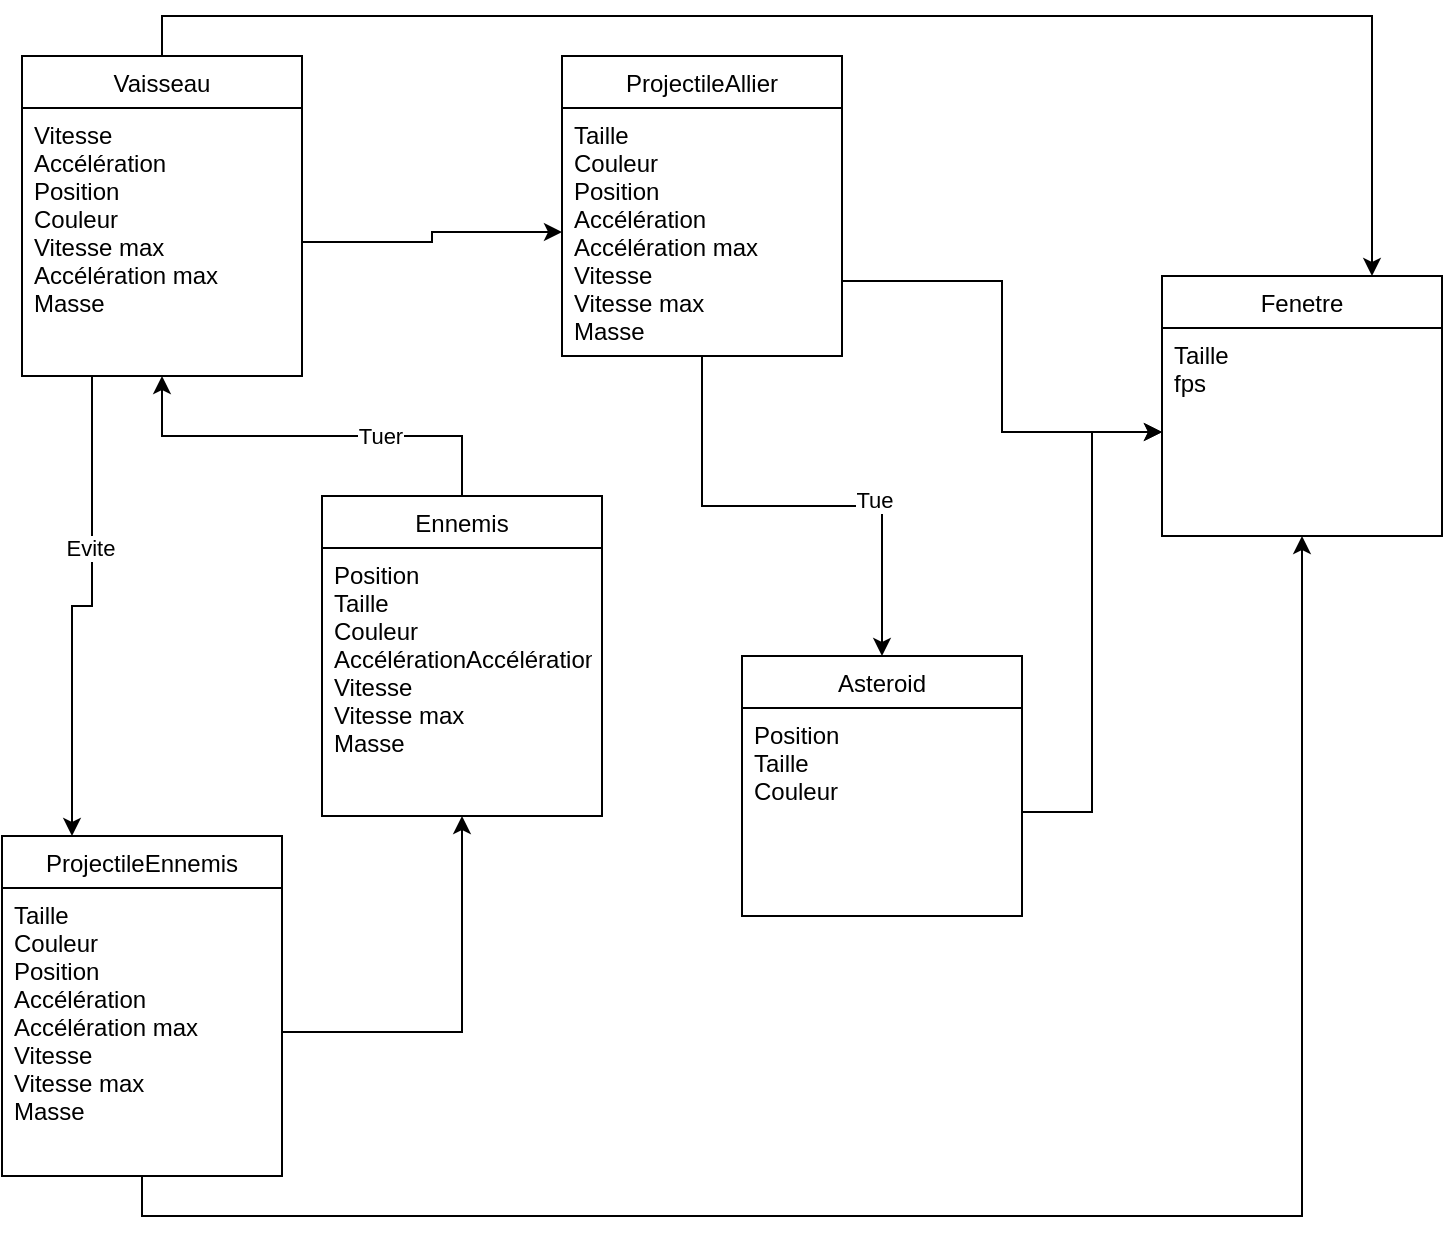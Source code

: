 <mxfile version="16.2.6" type="device"><diagram id="gDfJYNcPTphsjZNjbwZU" name="Page-1"><mxGraphModel dx="1422" dy="737" grid="1" gridSize="10" guides="1" tooltips="1" connect="1" arrows="1" fold="1" page="1" pageScale="1" pageWidth="827" pageHeight="1169" math="0" shadow="0"><root><mxCell id="0"/><mxCell id="1" parent="0"/><mxCell id="Elak3N1dx6BBNsQ7hODe-3" value="Asteroid" style="swimlane;fontStyle=0;childLayout=stackLayout;horizontal=1;startSize=26;fillColor=none;horizontalStack=0;resizeParent=1;resizeParentMax=0;resizeLast=0;collapsible=1;marginBottom=0;" vertex="1" parent="1"><mxGeometry x="400" y="360" width="140" height="130" as="geometry"/></mxCell><mxCell id="Elak3N1dx6BBNsQ7hODe-4" value="Position&#xA;Taille&#xA;Couleur&#xA;" style="text;strokeColor=none;fillColor=none;align=left;verticalAlign=top;spacingLeft=4;spacingRight=4;overflow=hidden;rotatable=0;points=[[0,0.5],[1,0.5]];portConstraint=eastwest;" vertex="1" parent="Elak3N1dx6BBNsQ7hODe-3"><mxGeometry y="26" width="140" height="104" as="geometry"/></mxCell><mxCell id="Elak3N1dx6BBNsQ7hODe-24" style="edgeStyle=orthogonalEdgeStyle;rounded=0;orthogonalLoop=1;jettySize=auto;html=1;exitX=0.25;exitY=1;exitDx=0;exitDy=0;entryX=0.25;entryY=0;entryDx=0;entryDy=0;" edge="1" parent="1" source="Elak3N1dx6BBNsQ7hODe-7" target="Elak3N1dx6BBNsQ7hODe-11"><mxGeometry relative="1" as="geometry"/></mxCell><mxCell id="Elak3N1dx6BBNsQ7hODe-25" value="Evite" style="edgeLabel;html=1;align=center;verticalAlign=middle;resizable=0;points=[];" vertex="1" connectable="0" parent="Elak3N1dx6BBNsQ7hODe-24"><mxGeometry x="-0.289" y="-1" relative="1" as="geometry"><mxPoint as="offset"/></mxGeometry></mxCell><mxCell id="Elak3N1dx6BBNsQ7hODe-27" style="edgeStyle=orthogonalEdgeStyle;rounded=0;orthogonalLoop=1;jettySize=auto;html=1;exitX=0.5;exitY=0;exitDx=0;exitDy=0;entryX=0.75;entryY=0;entryDx=0;entryDy=0;" edge="1" parent="1" source="Elak3N1dx6BBNsQ7hODe-7" target="Elak3N1dx6BBNsQ7hODe-15"><mxGeometry relative="1" as="geometry"/></mxCell><mxCell id="Elak3N1dx6BBNsQ7hODe-7" value="Vaisseau" style="swimlane;fontStyle=0;childLayout=stackLayout;horizontal=1;startSize=26;fillColor=none;horizontalStack=0;resizeParent=1;resizeParentMax=0;resizeLast=0;collapsible=1;marginBottom=0;" vertex="1" parent="1"><mxGeometry x="40" y="60" width="140" height="160" as="geometry"/></mxCell><mxCell id="Elak3N1dx6BBNsQ7hODe-8" value="Vitesse&#xA;Accélération&#xA;Position&#xA;Couleur&#xA;Vitesse max&#xA;Accélération max&#xA;Masse" style="text;strokeColor=none;fillColor=none;align=left;verticalAlign=top;spacingLeft=4;spacingRight=4;overflow=hidden;rotatable=0;points=[[0,0.5],[1,0.5]];portConstraint=eastwest;" vertex="1" parent="Elak3N1dx6BBNsQ7hODe-7"><mxGeometry y="26" width="140" height="134" as="geometry"/></mxCell><mxCell id="Elak3N1dx6BBNsQ7hODe-22" style="edgeStyle=orthogonalEdgeStyle;rounded=0;orthogonalLoop=1;jettySize=auto;html=1;exitX=0.5;exitY=0;exitDx=0;exitDy=0;entryX=0.5;entryY=1;entryDx=0;entryDy=0;" edge="1" parent="1" source="Elak3N1dx6BBNsQ7hODe-31" target="Elak3N1dx6BBNsQ7hODe-7"><mxGeometry relative="1" as="geometry"/></mxCell><mxCell id="Elak3N1dx6BBNsQ7hODe-23" value="Tuer" style="edgeLabel;html=1;align=center;verticalAlign=middle;resizable=0;points=[];" vertex="1" connectable="0" parent="Elak3N1dx6BBNsQ7hODe-22"><mxGeometry x="-0.322" relative="1" as="geometry"><mxPoint as="offset"/></mxGeometry></mxCell><mxCell id="Elak3N1dx6BBNsQ7hODe-30" style="edgeStyle=orthogonalEdgeStyle;rounded=0;orthogonalLoop=1;jettySize=auto;html=1;exitX=0.5;exitY=1;exitDx=0;exitDy=0;entryX=0.5;entryY=1;entryDx=0;entryDy=0;" edge="1" parent="1" source="Elak3N1dx6BBNsQ7hODe-11" target="Elak3N1dx6BBNsQ7hODe-15"><mxGeometry relative="1" as="geometry"/></mxCell><mxCell id="Elak3N1dx6BBNsQ7hODe-11" value="ProjectileEnnemis " style="swimlane;fontStyle=0;childLayout=stackLayout;horizontal=1;startSize=26;fillColor=none;horizontalStack=0;resizeParent=1;resizeParentMax=0;resizeLast=0;collapsible=1;marginBottom=0;" vertex="1" parent="1"><mxGeometry x="30" y="450" width="140" height="170" as="geometry"/></mxCell><mxCell id="Elak3N1dx6BBNsQ7hODe-14" value="Taille&#xA;Couleur&#xA;Position&#xA;Accélération&#xA;Accélération max&#xA;Vitesse&#xA;Vitesse max&#xA;Masse&#xA;&#xA;" style="text;strokeColor=none;fillColor=none;align=left;verticalAlign=top;spacingLeft=4;spacingRight=4;overflow=hidden;rotatable=0;points=[[0,0.5],[1,0.5]];portConstraint=eastwest;" vertex="1" parent="Elak3N1dx6BBNsQ7hODe-11"><mxGeometry y="26" width="140" height="144" as="geometry"/></mxCell><mxCell id="Elak3N1dx6BBNsQ7hODe-15" value="Fenetre" style="swimlane;fontStyle=0;childLayout=stackLayout;horizontal=1;startSize=26;fillColor=none;horizontalStack=0;resizeParent=1;resizeParentMax=0;resizeLast=0;collapsible=1;marginBottom=0;" vertex="1" parent="1"><mxGeometry x="610" y="170" width="140" height="130" as="geometry"/></mxCell><mxCell id="Elak3N1dx6BBNsQ7hODe-16" value="Taille&#xA;fps&#xA;" style="text;strokeColor=none;fillColor=none;align=left;verticalAlign=top;spacingLeft=4;spacingRight=4;overflow=hidden;rotatable=0;points=[[0,0.5],[1,0.5]];portConstraint=eastwest;" vertex="1" parent="Elak3N1dx6BBNsQ7hODe-15"><mxGeometry y="26" width="140" height="104" as="geometry"/></mxCell><mxCell id="Elak3N1dx6BBNsQ7hODe-21" style="edgeStyle=orthogonalEdgeStyle;rounded=0;orthogonalLoop=1;jettySize=auto;html=1;exitX=0.5;exitY=1;exitDx=0;exitDy=0;" edge="1" parent="1" source="Elak3N1dx6BBNsQ7hODe-17" target="Elak3N1dx6BBNsQ7hODe-3"><mxGeometry relative="1" as="geometry"/></mxCell><mxCell id="Elak3N1dx6BBNsQ7hODe-26" value="Tue" style="edgeLabel;html=1;align=center;verticalAlign=middle;resizable=0;points=[];" vertex="1" connectable="0" parent="Elak3N1dx6BBNsQ7hODe-21"><mxGeometry x="0.341" y="3" relative="1" as="geometry"><mxPoint as="offset"/></mxGeometry></mxCell><mxCell id="Elak3N1dx6BBNsQ7hODe-28" style="edgeStyle=orthogonalEdgeStyle;rounded=0;orthogonalLoop=1;jettySize=auto;html=1;exitX=1;exitY=0.75;exitDx=0;exitDy=0;" edge="1" parent="1" source="Elak3N1dx6BBNsQ7hODe-17" target="Elak3N1dx6BBNsQ7hODe-16"><mxGeometry relative="1" as="geometry"/></mxCell><mxCell id="Elak3N1dx6BBNsQ7hODe-17" value="ProjectileAllier " style="swimlane;fontStyle=0;childLayout=stackLayout;horizontal=1;startSize=26;fillColor=none;horizontalStack=0;resizeParent=1;resizeParentMax=0;resizeLast=0;collapsible=1;marginBottom=0;" vertex="1" parent="1"><mxGeometry x="310" y="60" width="140" height="150" as="geometry"/></mxCell><mxCell id="Elak3N1dx6BBNsQ7hODe-18" value="Taille&#xA;Couleur&#xA;Position&#xA;Accélération&#xA;Accélération max&#xA;Vitesse&#xA;Vitesse max&#xA;Masse&#xA;&#xA;" style="text;strokeColor=none;fillColor=none;align=left;verticalAlign=top;spacingLeft=4;spacingRight=4;overflow=hidden;rotatable=0;points=[[0,0.5],[1,0.5]];portConstraint=eastwest;" vertex="1" parent="Elak3N1dx6BBNsQ7hODe-17"><mxGeometry y="26" width="140" height="124" as="geometry"/></mxCell><mxCell id="Elak3N1dx6BBNsQ7hODe-29" style="edgeStyle=orthogonalEdgeStyle;rounded=0;orthogonalLoop=1;jettySize=auto;html=1;exitX=1;exitY=0.5;exitDx=0;exitDy=0;" edge="1" parent="1" source="Elak3N1dx6BBNsQ7hODe-4" target="Elak3N1dx6BBNsQ7hODe-16"><mxGeometry relative="1" as="geometry"/></mxCell><mxCell id="Elak3N1dx6BBNsQ7hODe-31" value="Ennemis" style="swimlane;fontStyle=0;childLayout=stackLayout;horizontal=1;startSize=26;fillColor=none;horizontalStack=0;resizeParent=1;resizeParentMax=0;resizeLast=0;collapsible=1;marginBottom=0;" vertex="1" parent="1"><mxGeometry x="190" y="280" width="140" height="160" as="geometry"/></mxCell><mxCell id="Elak3N1dx6BBNsQ7hODe-32" value="Position&#xA;Taille&#xA;Couleur&#xA;AccélérationAccélération max&#xA;Vitesse&#xA;Vitesse max&#xA;Masse" style="text;strokeColor=none;fillColor=none;align=left;verticalAlign=top;spacingLeft=4;spacingRight=4;overflow=hidden;rotatable=0;points=[[0,0.5],[1,0.5]];portConstraint=eastwest;" vertex="1" parent="Elak3N1dx6BBNsQ7hODe-31"><mxGeometry y="26" width="140" height="134" as="geometry"/></mxCell><mxCell id="Elak3N1dx6BBNsQ7hODe-34" style="edgeStyle=orthogonalEdgeStyle;rounded=0;orthogonalLoop=1;jettySize=auto;html=1;exitX=1;exitY=0.5;exitDx=0;exitDy=0;entryX=0.5;entryY=1;entryDx=0;entryDy=0;" edge="1" parent="1" source="Elak3N1dx6BBNsQ7hODe-14" target="Elak3N1dx6BBNsQ7hODe-31"><mxGeometry relative="1" as="geometry"/></mxCell><mxCell id="Elak3N1dx6BBNsQ7hODe-35" style="edgeStyle=orthogonalEdgeStyle;rounded=0;orthogonalLoop=1;jettySize=auto;html=1;exitX=1;exitY=0.5;exitDx=0;exitDy=0;entryX=0;entryY=0.5;entryDx=0;entryDy=0;" edge="1" parent="1" source="Elak3N1dx6BBNsQ7hODe-8" target="Elak3N1dx6BBNsQ7hODe-18"><mxGeometry relative="1" as="geometry"/></mxCell></root></mxGraphModel></diagram></mxfile>
